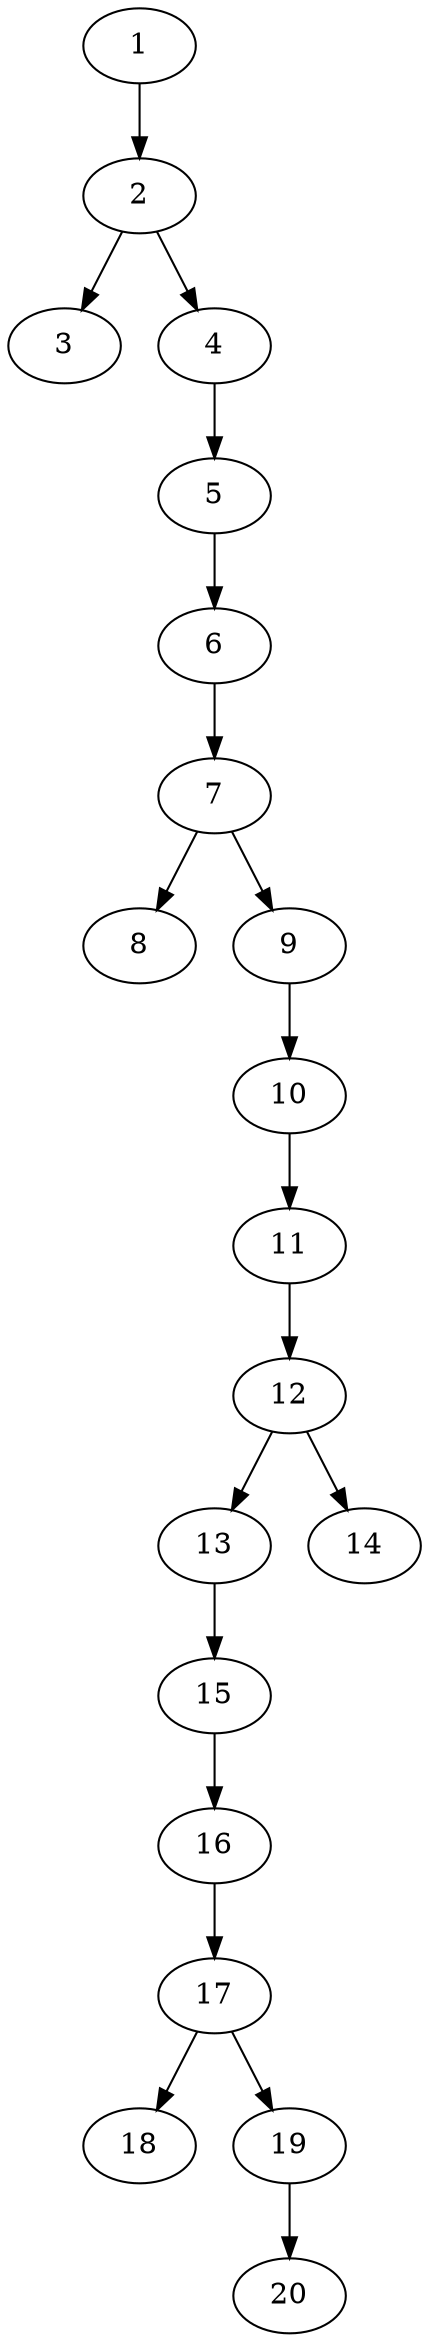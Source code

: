 // DAG automatically generated by daggen at Thu Oct  3 13:58:43 2019
// ./daggen --dot -n 20 --ccr 0.3 --fat 0.3 --regular 0.7 --density 0.5 --mindata 5242880 --maxdata 52428800 
digraph G {
  1 [size="61402453", alpha="0.01", expect_size="18420736"] 
  1 -> 2 [size ="18420736"]
  2 [size="139362987", alpha="0.11", expect_size="41808896"] 
  2 -> 3 [size ="41808896"]
  2 -> 4 [size ="41808896"]
  3 [size="136304640", alpha="0.16", expect_size="40891392"] 
  4 [size="29556053", alpha="0.05", expect_size="8866816"] 
  4 -> 5 [size ="8866816"]
  5 [size="140670293", alpha="0.16", expect_size="42201088"] 
  5 -> 6 [size ="42201088"]
  6 [size="56367787", alpha="0.08", expect_size="16910336"] 
  6 -> 7 [size ="16910336"]
  7 [size="98099200", alpha="0.13", expect_size="29429760"] 
  7 -> 8 [size ="29429760"]
  7 -> 9 [size ="29429760"]
  8 [size="87753387", alpha="0.16", expect_size="26326016"] 
  9 [size="142544213", alpha="0.04", expect_size="42763264"] 
  9 -> 10 [size ="42763264"]
  10 [size="55162880", alpha="0.18", expect_size="16548864"] 
  10 -> 11 [size ="16548864"]
  11 [size="56507733", alpha="0.14", expect_size="16952320"] 
  11 -> 12 [size ="16952320"]
  12 [size="60593493", alpha="0.19", expect_size="18178048"] 
  12 -> 13 [size ="18178048"]
  12 -> 14 [size ="18178048"]
  13 [size="143680853", alpha="0.07", expect_size="43104256"] 
  13 -> 15 [size ="43104256"]
  14 [size="111237120", alpha="0.03", expect_size="33371136"] 
  15 [size="152948053", alpha="0.17", expect_size="45884416"] 
  15 -> 16 [size ="45884416"]
  16 [size="118828373", alpha="0.20", expect_size="35648512"] 
  16 -> 17 [size ="35648512"]
  17 [size="21794133", alpha="0.11", expect_size="6538240"] 
  17 -> 18 [size ="6538240"]
  17 -> 19 [size ="6538240"]
  18 [size="126812160", alpha="0.05", expect_size="38043648"] 
  19 [size="94115840", alpha="0.14", expect_size="28234752"] 
  19 -> 20 [size ="28234752"]
  20 [size="125064533", alpha="0.05", expect_size="37519360"] 
}
